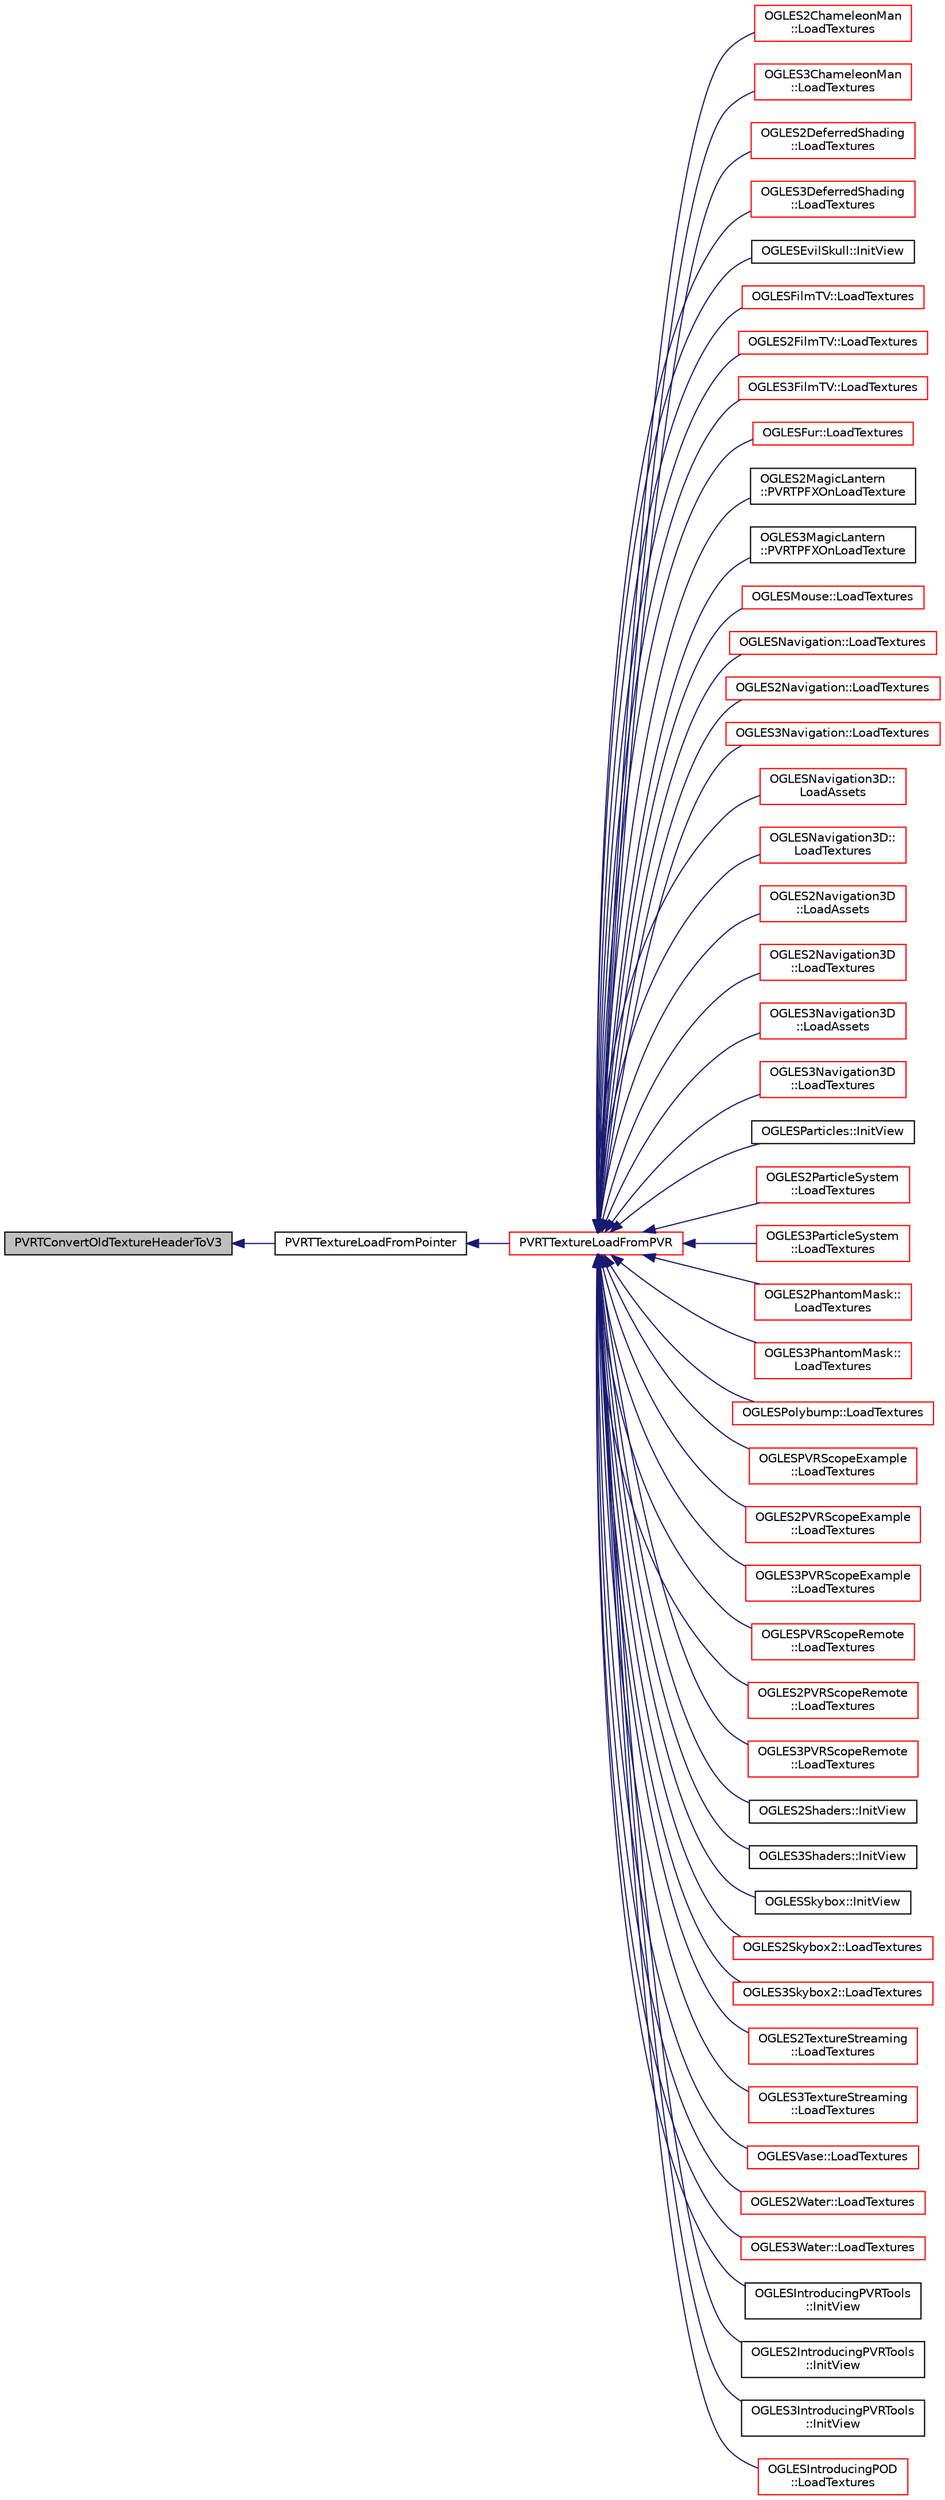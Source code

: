 digraph "PVRTConvertOldTextureHeaderToV3"
{
  edge [fontname="Helvetica",fontsize="10",labelfontname="Helvetica",labelfontsize="10"];
  node [fontname="Helvetica",fontsize="10",shape=record];
  rankdir="LR";
  Node1 [label="PVRTConvertOldTextureHeaderToV3",height=0.2,width=0.4,color="black", fillcolor="grey75", style="filled", fontcolor="black"];
  Node1 -> Node2 [dir="back",color="midnightblue",fontsize="10",style="solid",fontname="Helvetica"];
  Node2 [label="PVRTTextureLoadFromPointer",height=0.2,width=0.4,color="black", fillcolor="white", style="filled",URL="$group___a_p_i___o_g_l_e_s3.html#ga49dc74480ad4ec5a2f393f641117d54f",tooltip="Allows textures to be stored in C header files and loaded in. Can load parts of a mipmaped texture (i..."];
  Node2 -> Node3 [dir="back",color="midnightblue",fontsize="10",style="solid",fontname="Helvetica"];
  Node3 [label="PVRTTextureLoadFromPVR",height=0.2,width=0.4,color="red", fillcolor="white", style="filled",URL="$group___a_p_i___o_g_l_e_s3.html#ga6eecac4c871ba7ccdd0ef4b057a7d596",tooltip="Allows textures to be stored in binary PVR files and loaded in. Can load parts of a mipmaped texture ..."];
  Node3 -> Node4 [dir="back",color="midnightblue",fontsize="10",style="solid",fontname="Helvetica"];
  Node4 [label="OGLES2ChameleonMan\l::LoadTextures",height=0.2,width=0.4,color="red", fillcolor="white", style="filled",URL="$class_o_g_l_e_s2_chameleon_man.html#ae9d5bad2b3382b59cb57209555d59e32"];
  Node3 -> Node5 [dir="back",color="midnightblue",fontsize="10",style="solid",fontname="Helvetica"];
  Node5 [label="OGLES3ChameleonMan\l::LoadTextures",height=0.2,width=0.4,color="red", fillcolor="white", style="filled",URL="$class_o_g_l_e_s3_chameleon_man.html#a8619130b98baf8ad510cfe5270e0d606"];
  Node3 -> Node6 [dir="back",color="midnightblue",fontsize="10",style="solid",fontname="Helvetica"];
  Node6 [label="OGLES2DeferredShading\l::LoadTextures",height=0.2,width=0.4,color="red", fillcolor="white", style="filled",URL="$class_o_g_l_e_s2_deferred_shading.html#ac04009ab56364958babab5b5afcd3dc7"];
  Node3 -> Node7 [dir="back",color="midnightblue",fontsize="10",style="solid",fontname="Helvetica"];
  Node7 [label="OGLES3DeferredShading\l::LoadTextures",height=0.2,width=0.4,color="red", fillcolor="white", style="filled",URL="$class_o_g_l_e_s3_deferred_shading.html#a68023121473d6250f56c813dac5d0204"];
  Node3 -> Node8 [dir="back",color="midnightblue",fontsize="10",style="solid",fontname="Helvetica"];
  Node8 [label="OGLESEvilSkull::InitView",height=0.2,width=0.4,color="black", fillcolor="white", style="filled",URL="$class_o_g_l_e_s_evil_skull.html#a49d0169987b3b97de24d9cfd52c86a8c"];
  Node3 -> Node9 [dir="back",color="midnightblue",fontsize="10",style="solid",fontname="Helvetica"];
  Node9 [label="OGLESFilmTV::LoadTextures",height=0.2,width=0.4,color="red", fillcolor="white", style="filled",URL="$class_o_g_l_e_s_film_t_v.html#adb417d352deedf0a4cbc7ab2db274682"];
  Node3 -> Node10 [dir="back",color="midnightblue",fontsize="10",style="solid",fontname="Helvetica"];
  Node10 [label="OGLES2FilmTV::LoadTextures",height=0.2,width=0.4,color="red", fillcolor="white", style="filled",URL="$class_o_g_l_e_s2_film_t_v.html#ac02b046a1039e085096b5352bf78a776"];
  Node3 -> Node11 [dir="back",color="midnightblue",fontsize="10",style="solid",fontname="Helvetica"];
  Node11 [label="OGLES3FilmTV::LoadTextures",height=0.2,width=0.4,color="red", fillcolor="white", style="filled",URL="$class_o_g_l_e_s3_film_t_v.html#a31ffd7f6fd605617a316e3b89b9841c9"];
  Node3 -> Node12 [dir="back",color="midnightblue",fontsize="10",style="solid",fontname="Helvetica"];
  Node12 [label="OGLESFur::LoadTextures",height=0.2,width=0.4,color="red", fillcolor="white", style="filled",URL="$class_o_g_l_e_s_fur.html#add3a344d736ee932f64fe78ea7534dbf"];
  Node3 -> Node13 [dir="back",color="midnightblue",fontsize="10",style="solid",fontname="Helvetica"];
  Node13 [label="OGLES2MagicLantern\l::PVRTPFXOnLoadTexture",height=0.2,width=0.4,color="black", fillcolor="white", style="filled",URL="$class_o_g_l_e_s2_magic_lantern.html#a1acf935737794f6c7d6408aaa298d31b"];
  Node3 -> Node14 [dir="back",color="midnightblue",fontsize="10",style="solid",fontname="Helvetica"];
  Node14 [label="OGLES3MagicLantern\l::PVRTPFXOnLoadTexture",height=0.2,width=0.4,color="black", fillcolor="white", style="filled",URL="$class_o_g_l_e_s3_magic_lantern.html#a04772e79a905e4d11c59f3d69171097c"];
  Node3 -> Node15 [dir="back",color="midnightblue",fontsize="10",style="solid",fontname="Helvetica"];
  Node15 [label="OGLESMouse::LoadTextures",height=0.2,width=0.4,color="red", fillcolor="white", style="filled",URL="$class_o_g_l_e_s_mouse.html#a165ffeaf9b0b8a82da05d1481dc13274"];
  Node3 -> Node16 [dir="back",color="midnightblue",fontsize="10",style="solid",fontname="Helvetica"];
  Node16 [label="OGLESNavigation::LoadTextures",height=0.2,width=0.4,color="red", fillcolor="white", style="filled",URL="$class_o_g_l_e_s_navigation.html#a1bc8126d198cb9d9e96ed97e703f4406"];
  Node3 -> Node17 [dir="back",color="midnightblue",fontsize="10",style="solid",fontname="Helvetica"];
  Node17 [label="OGLES2Navigation::LoadTextures",height=0.2,width=0.4,color="red", fillcolor="white", style="filled",URL="$class_o_g_l_e_s2_navigation.html#ac37192e2b0d4e502726936f4fa737b0c"];
  Node3 -> Node18 [dir="back",color="midnightblue",fontsize="10",style="solid",fontname="Helvetica"];
  Node18 [label="OGLES3Navigation::LoadTextures",height=0.2,width=0.4,color="red", fillcolor="white", style="filled",URL="$class_o_g_l_e_s3_navigation.html#ac683cfcf3d2bcaaa5c6ead232405e83b"];
  Node3 -> Node19 [dir="back",color="midnightblue",fontsize="10",style="solid",fontname="Helvetica"];
  Node19 [label="OGLESNavigation3D::\lLoadAssets",height=0.2,width=0.4,color="red", fillcolor="white", style="filled",URL="$class_o_g_l_e_s_navigation3_d.html#a074cf37f2ce799f5110126e43b7f81ea"];
  Node3 -> Node20 [dir="back",color="midnightblue",fontsize="10",style="solid",fontname="Helvetica"];
  Node20 [label="OGLESNavigation3D::\lLoadTextures",height=0.2,width=0.4,color="red", fillcolor="white", style="filled",URL="$class_o_g_l_e_s_navigation3_d.html#aa3d24ca68c6d99b00b867c59bad52587"];
  Node3 -> Node21 [dir="back",color="midnightblue",fontsize="10",style="solid",fontname="Helvetica"];
  Node21 [label="OGLES2Navigation3D\l::LoadAssets",height=0.2,width=0.4,color="red", fillcolor="white", style="filled",URL="$class_o_g_l_e_s2_navigation3_d.html#a44021b8be24e6c6a2e1b5a1a8394fe8e"];
  Node3 -> Node22 [dir="back",color="midnightblue",fontsize="10",style="solid",fontname="Helvetica"];
  Node22 [label="OGLES2Navigation3D\l::LoadTextures",height=0.2,width=0.4,color="red", fillcolor="white", style="filled",URL="$class_o_g_l_e_s2_navigation3_d.html#ab3de1f3bc50a300eb17781f73a6b7628"];
  Node3 -> Node23 [dir="back",color="midnightblue",fontsize="10",style="solid",fontname="Helvetica"];
  Node23 [label="OGLES3Navigation3D\l::LoadAssets",height=0.2,width=0.4,color="red", fillcolor="white", style="filled",URL="$class_o_g_l_e_s3_navigation3_d.html#a74e35de3032850cd4ef7a42786ce75fb"];
  Node3 -> Node24 [dir="back",color="midnightblue",fontsize="10",style="solid",fontname="Helvetica"];
  Node24 [label="OGLES3Navigation3D\l::LoadTextures",height=0.2,width=0.4,color="red", fillcolor="white", style="filled",URL="$class_o_g_l_e_s3_navigation3_d.html#a6e215c6efc9e303903ff7ea2aabe1558"];
  Node3 -> Node25 [dir="back",color="midnightblue",fontsize="10",style="solid",fontname="Helvetica"];
  Node25 [label="OGLESParticles::InitView",height=0.2,width=0.4,color="black", fillcolor="white", style="filled",URL="$class_o_g_l_e_s_particles.html#ab08c8cf723fa1e2e516028b78d8cd9fd"];
  Node3 -> Node26 [dir="back",color="midnightblue",fontsize="10",style="solid",fontname="Helvetica"];
  Node26 [label="OGLES2ParticleSystem\l::LoadTextures",height=0.2,width=0.4,color="red", fillcolor="white", style="filled",URL="$class_o_g_l_e_s2_particle_system.html#a6f75d8ea3d0cfc91a9685ff652c24e02"];
  Node3 -> Node27 [dir="back",color="midnightblue",fontsize="10",style="solid",fontname="Helvetica"];
  Node27 [label="OGLES3ParticleSystem\l::LoadTextures",height=0.2,width=0.4,color="red", fillcolor="white", style="filled",URL="$class_o_g_l_e_s3_particle_system.html#a5b23e62839249f28d890a0681d5226af"];
  Node3 -> Node28 [dir="back",color="midnightblue",fontsize="10",style="solid",fontname="Helvetica"];
  Node28 [label="OGLES2PhantomMask::\lLoadTextures",height=0.2,width=0.4,color="red", fillcolor="white", style="filled",URL="$class_o_g_l_e_s2_phantom_mask.html#a50ffac0a9b5802b67e8561057a6eb22a"];
  Node3 -> Node29 [dir="back",color="midnightblue",fontsize="10",style="solid",fontname="Helvetica"];
  Node29 [label="OGLES3PhantomMask::\lLoadTextures",height=0.2,width=0.4,color="red", fillcolor="white", style="filled",URL="$class_o_g_l_e_s3_phantom_mask.html#a2a60481d5f25069795417eb6e6d9b4ab"];
  Node3 -> Node30 [dir="back",color="midnightblue",fontsize="10",style="solid",fontname="Helvetica"];
  Node30 [label="OGLESPolybump::LoadTextures",height=0.2,width=0.4,color="red", fillcolor="white", style="filled",URL="$class_o_g_l_e_s_polybump.html#a47459165a05ba9f5c0edb373a834a696"];
  Node3 -> Node31 [dir="back",color="midnightblue",fontsize="10",style="solid",fontname="Helvetica"];
  Node31 [label="OGLESPVRScopeExample\l::LoadTextures",height=0.2,width=0.4,color="red", fillcolor="white", style="filled",URL="$class_o_g_l_e_s_p_v_r_scope_example.html#a4a324832f2991068a38f126d14a030ef"];
  Node3 -> Node32 [dir="back",color="midnightblue",fontsize="10",style="solid",fontname="Helvetica"];
  Node32 [label="OGLES2PVRScopeExample\l::LoadTextures",height=0.2,width=0.4,color="red", fillcolor="white", style="filled",URL="$class_o_g_l_e_s2_p_v_r_scope_example.html#a4323897e95e7dd757304a0cdc0b3c9e2"];
  Node3 -> Node33 [dir="back",color="midnightblue",fontsize="10",style="solid",fontname="Helvetica"];
  Node33 [label="OGLES3PVRScopeExample\l::LoadTextures",height=0.2,width=0.4,color="red", fillcolor="white", style="filled",URL="$class_o_g_l_e_s3_p_v_r_scope_example.html#a3cb936760c472086f8ea4658413bc012"];
  Node3 -> Node34 [dir="back",color="midnightblue",fontsize="10",style="solid",fontname="Helvetica"];
  Node34 [label="OGLESPVRScopeRemote\l::LoadTextures",height=0.2,width=0.4,color="red", fillcolor="white", style="filled",URL="$class_o_g_l_e_s_p_v_r_scope_remote.html#a0b01a92d5148c361266f8f61abbbe361"];
  Node3 -> Node35 [dir="back",color="midnightblue",fontsize="10",style="solid",fontname="Helvetica"];
  Node35 [label="OGLES2PVRScopeRemote\l::LoadTextures",height=0.2,width=0.4,color="red", fillcolor="white", style="filled",URL="$class_o_g_l_e_s2_p_v_r_scope_remote.html#aacf32e3c5b51f560e47a9d9cdc7ca735"];
  Node3 -> Node36 [dir="back",color="midnightblue",fontsize="10",style="solid",fontname="Helvetica"];
  Node36 [label="OGLES3PVRScopeRemote\l::LoadTextures",height=0.2,width=0.4,color="red", fillcolor="white", style="filled",URL="$class_o_g_l_e_s3_p_v_r_scope_remote.html#a3e3ec32e7af34ef970afeac6608413fa"];
  Node3 -> Node37 [dir="back",color="midnightblue",fontsize="10",style="solid",fontname="Helvetica"];
  Node37 [label="OGLES2Shaders::InitView",height=0.2,width=0.4,color="black", fillcolor="white", style="filled",URL="$class_o_g_l_e_s2_shaders.html#a9c2dcd2c42d0d9e8eba1acd00097be12"];
  Node3 -> Node38 [dir="back",color="midnightblue",fontsize="10",style="solid",fontname="Helvetica"];
  Node38 [label="OGLES3Shaders::InitView",height=0.2,width=0.4,color="black", fillcolor="white", style="filled",URL="$class_o_g_l_e_s3_shaders.html#abbeeffa11a404097b6d1d0bd86acbf3d"];
  Node3 -> Node39 [dir="back",color="midnightblue",fontsize="10",style="solid",fontname="Helvetica"];
  Node39 [label="OGLESSkybox::InitView",height=0.2,width=0.4,color="black", fillcolor="white", style="filled",URL="$class_o_g_l_e_s_skybox.html#aec4465067bcb94fcc3d7e0b4112446c6",tooltip="Initialise the view. "];
  Node3 -> Node40 [dir="back",color="midnightblue",fontsize="10",style="solid",fontname="Helvetica"];
  Node40 [label="OGLES2Skybox2::LoadTextures",height=0.2,width=0.4,color="red", fillcolor="white", style="filled",URL="$class_o_g_l_e_s2_skybox2.html#a059f99bcab1e57dfd35766de948b27ed"];
  Node3 -> Node41 [dir="back",color="midnightblue",fontsize="10",style="solid",fontname="Helvetica"];
  Node41 [label="OGLES3Skybox2::LoadTextures",height=0.2,width=0.4,color="red", fillcolor="white", style="filled",URL="$class_o_g_l_e_s3_skybox2.html#ad11b9e800ddac86d48e125f8f091129d"];
  Node3 -> Node42 [dir="back",color="midnightblue",fontsize="10",style="solid",fontname="Helvetica"];
  Node42 [label="OGLES2TextureStreaming\l::LoadTextures",height=0.2,width=0.4,color="red", fillcolor="white", style="filled",URL="$class_o_g_l_e_s2_texture_streaming.html#a434d05e791209b1d8b4c2d1b86eb4b1b"];
  Node3 -> Node43 [dir="back",color="midnightblue",fontsize="10",style="solid",fontname="Helvetica"];
  Node43 [label="OGLES3TextureStreaming\l::LoadTextures",height=0.2,width=0.4,color="red", fillcolor="white", style="filled",URL="$class_o_g_l_e_s3_texture_streaming.html#a8fd16e152424c5eed5772cee683498a7"];
  Node3 -> Node44 [dir="back",color="midnightblue",fontsize="10",style="solid",fontname="Helvetica"];
  Node44 [label="OGLESVase::LoadTextures",height=0.2,width=0.4,color="red", fillcolor="white", style="filled",URL="$class_o_g_l_e_s_vase.html#a8e7d07dd990171bb21b7df4a87349966"];
  Node3 -> Node45 [dir="back",color="midnightblue",fontsize="10",style="solid",fontname="Helvetica"];
  Node45 [label="OGLES2Water::LoadTextures",height=0.2,width=0.4,color="red", fillcolor="white", style="filled",URL="$class_o_g_l_e_s2_water.html#a6e62abc754164c41ac62d560cccc10fa"];
  Node3 -> Node46 [dir="back",color="midnightblue",fontsize="10",style="solid",fontname="Helvetica"];
  Node46 [label="OGLES3Water::LoadTextures",height=0.2,width=0.4,color="red", fillcolor="white", style="filled",URL="$class_o_g_l_e_s3_water.html#a97b14e60c16a2d1175adf1549722e77b"];
  Node3 -> Node47 [dir="back",color="midnightblue",fontsize="10",style="solid",fontname="Helvetica"];
  Node47 [label="OGLESIntroducingPVRTools\l::InitView",height=0.2,width=0.4,color="black", fillcolor="white", style="filled",URL="$class_o_g_l_e_s_introducing_p_v_r_tools.html#ab567957dbd5f8d5f41cb46ac30cea80b"];
  Node3 -> Node48 [dir="back",color="midnightblue",fontsize="10",style="solid",fontname="Helvetica"];
  Node48 [label="OGLES2IntroducingPVRTools\l::InitView",height=0.2,width=0.4,color="black", fillcolor="white", style="filled",URL="$class_o_g_l_e_s2_introducing_p_v_r_tools.html#a885ab6eab7329e37287a72058044bce6"];
  Node3 -> Node49 [dir="back",color="midnightblue",fontsize="10",style="solid",fontname="Helvetica"];
  Node49 [label="OGLES3IntroducingPVRTools\l::InitView",height=0.2,width=0.4,color="black", fillcolor="white", style="filled",URL="$class_o_g_l_e_s3_introducing_p_v_r_tools.html#a584e7909eb20ad75038c6a353b80e1d5"];
  Node3 -> Node50 [dir="back",color="midnightblue",fontsize="10",style="solid",fontname="Helvetica"];
  Node50 [label="OGLESIntroducingPOD\l::LoadTextures",height=0.2,width=0.4,color="red", fillcolor="white", style="filled",URL="$class_o_g_l_e_s_introducing_p_o_d.html#a8f4409ae8856ab85c6bcafe8b4af7e00"];
}
